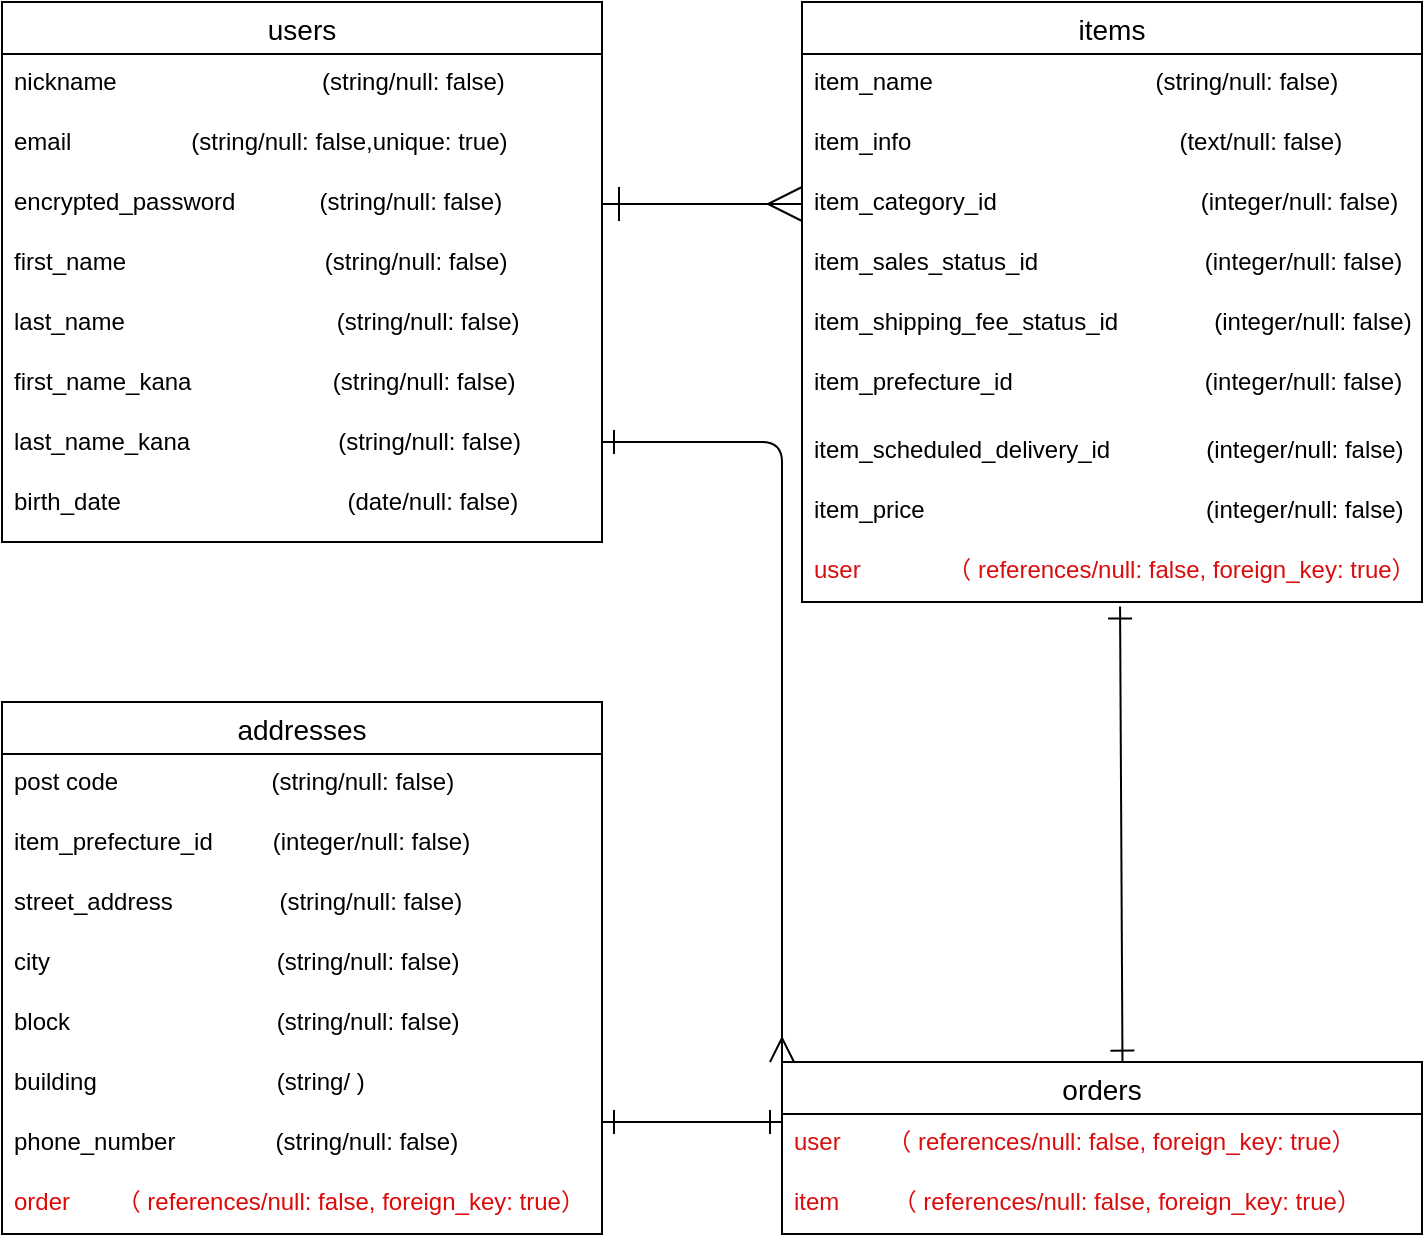 <mxfile>
    <diagram name="ページ2のコピー" id="1yWmw-0icVM-plU6Cr2V">
        <mxGraphModel dx="184" dy="257" grid="1" gridSize="10" guides="1" tooltips="1" connect="1" arrows="1" fold="1" page="1" pageScale="1" pageWidth="827" pageHeight="1169" math="0" shadow="0">
            <root>
                <mxCell id="jetSLZYFZzYKOtMVHGqv-0"/>
                <mxCell id="jetSLZYFZzYKOtMVHGqv-1" parent="jetSLZYFZzYKOtMVHGqv-0"/>
                <mxCell id="jetSLZYFZzYKOtMVHGqv-2" value="users" style="swimlane;fontStyle=0;childLayout=stackLayout;horizontal=1;startSize=26;horizontalStack=0;resizeParent=1;resizeParentMax=0;resizeLast=0;collapsible=1;marginBottom=0;align=center;fontSize=14;" parent="jetSLZYFZzYKOtMVHGqv-1" vertex="1">
                    <mxGeometry x="50" y="20" width="300" height="270" as="geometry"/>
                </mxCell>
                <mxCell id="jetSLZYFZzYKOtMVHGqv-3" value="nickname 　　　                   (string/null: false)" style="text;strokeColor=none;fillColor=none;spacingLeft=4;spacingRight=4;overflow=hidden;rotatable=0;points=[[0,0.5],[1,0.5]];portConstraint=eastwest;fontSize=12;" parent="jetSLZYFZzYKOtMVHGqv-2" vertex="1">
                    <mxGeometry y="26" width="300" height="30" as="geometry"/>
                </mxCell>
                <mxCell id="jetSLZYFZzYKOtMVHGqv-4" value="email　　　　　(string/null: false,unique: true)" style="text;strokeColor=none;fillColor=none;spacingLeft=4;spacingRight=4;overflow=hidden;rotatable=0;points=[[0,0.5],[1,0.5]];portConstraint=eastwest;fontSize=12;" parent="jetSLZYFZzYKOtMVHGqv-2" vertex="1">
                    <mxGeometry y="56" width="300" height="30" as="geometry"/>
                </mxCell>
                <mxCell id="jetSLZYFZzYKOtMVHGqv-5" value="encrypted_password　         (string/null: false)" style="text;strokeColor=none;fillColor=none;spacingLeft=4;spacingRight=4;overflow=hidden;rotatable=0;points=[[0,0.5],[1,0.5]];portConstraint=eastwest;fontSize=12;" parent="jetSLZYFZzYKOtMVHGqv-2" vertex="1">
                    <mxGeometry y="86" width="300" height="30" as="geometry"/>
                </mxCell>
                <mxCell id="jetSLZYFZzYKOtMVHGqv-6" value="first_name　　　                   (string/null: false)&#10; &#10;" style="text;strokeColor=none;fillColor=none;spacingLeft=4;spacingRight=4;overflow=hidden;rotatable=0;points=[[0,0.5],[1,0.5]];portConstraint=eastwest;fontSize=12;" parent="jetSLZYFZzYKOtMVHGqv-2" vertex="1">
                    <mxGeometry y="116" width="300" height="30" as="geometry"/>
                </mxCell>
                <mxCell id="jetSLZYFZzYKOtMVHGqv-7" value="last_name　　　                     (string/null: false)" style="text;strokeColor=none;fillColor=none;spacingLeft=4;spacingRight=4;overflow=hidden;rotatable=0;points=[[0,0.5],[1,0.5]];portConstraint=eastwest;fontSize=12;" parent="jetSLZYFZzYKOtMVHGqv-2" vertex="1">
                    <mxGeometry y="146" width="300" height="30" as="geometry"/>
                </mxCell>
                <mxCell id="jetSLZYFZzYKOtMVHGqv-8" value="first_name_kana　　              (string/null: false)" style="text;strokeColor=none;fillColor=none;spacingLeft=4;spacingRight=4;overflow=hidden;rotatable=0;points=[[0,0.5],[1,0.5]];portConstraint=eastwest;fontSize=12;" parent="jetSLZYFZzYKOtMVHGqv-2" vertex="1">
                    <mxGeometry y="176" width="300" height="30" as="geometry"/>
                </mxCell>
                <mxCell id="jetSLZYFZzYKOtMVHGqv-9" value="last_name_kana　　               (string/null: false)" style="text;strokeColor=none;fillColor=none;spacingLeft=4;spacingRight=4;overflow=hidden;rotatable=0;points=[[0,0.5],[1,0.5]];portConstraint=eastwest;fontSize=12;" parent="jetSLZYFZzYKOtMVHGqv-2" vertex="1">
                    <mxGeometry y="206" width="300" height="30" as="geometry"/>
                </mxCell>
                <mxCell id="jetSLZYFZzYKOtMVHGqv-10" value="birth_date　　　　　                (date/null: false)" style="text;strokeColor=none;fillColor=none;spacingLeft=4;spacingRight=4;overflow=hidden;rotatable=0;points=[[0,0.5],[1,0.5]];portConstraint=eastwest;fontSize=12;" parent="jetSLZYFZzYKOtMVHGqv-2" vertex="1">
                    <mxGeometry y="236" width="300" height="34" as="geometry"/>
                </mxCell>
                <mxCell id="jetSLZYFZzYKOtMVHGqv-11" value="items" style="swimlane;fontStyle=0;childLayout=stackLayout;horizontal=1;startSize=26;horizontalStack=0;resizeParent=1;resizeParentMax=0;resizeLast=0;collapsible=1;marginBottom=0;align=center;fontSize=14;" parent="jetSLZYFZzYKOtMVHGqv-1" vertex="1">
                    <mxGeometry x="450" y="20" width="310" height="300" as="geometry"/>
                </mxCell>
                <mxCell id="jetSLZYFZzYKOtMVHGqv-12" value="item_name 　　　　                  (string/null: false)&#10;　" style="text;strokeColor=none;fillColor=none;spacingLeft=4;spacingRight=4;overflow=hidden;rotatable=0;points=[[0,0.5],[1,0.5]];portConstraint=eastwest;fontSize=12;" parent="jetSLZYFZzYKOtMVHGqv-11" vertex="1">
                    <mxGeometry y="26" width="310" height="30" as="geometry"/>
                </mxCell>
                <mxCell id="jetSLZYFZzYKOtMVHGqv-13" value="item_info　　                                 (text/null: false)" style="text;strokeColor=none;fillColor=none;spacingLeft=4;spacingRight=4;overflow=hidden;rotatable=0;points=[[0,0.5],[1,0.5]];portConstraint=eastwest;fontSize=12;" parent="jetSLZYFZzYKOtMVHGqv-11" vertex="1">
                    <mxGeometry y="56" width="310" height="30" as="geometry"/>
                </mxCell>
                <mxCell id="jetSLZYFZzYKOtMVHGqv-14" value="item_category_id 　　　　　        　(integer/null: false)&#10;　　　　　" style="text;strokeColor=none;fillColor=none;spacingLeft=4;spacingRight=4;overflow=hidden;rotatable=0;points=[[0,0.5],[1,0.5]];portConstraint=eastwest;fontSize=12;" parent="jetSLZYFZzYKOtMVHGqv-11" vertex="1">
                    <mxGeometry y="86" width="310" height="30" as="geometry"/>
                </mxCell>
                <mxCell id="jetSLZYFZzYKOtMVHGqv-15" value="item_sales_status_id　　　　       　(integer/null: false)" style="text;strokeColor=none;fillColor=none;spacingLeft=4;spacingRight=4;overflow=hidden;rotatable=0;points=[[0,0.5],[1,0.5]];portConstraint=eastwest;fontSize=12;" parent="jetSLZYFZzYKOtMVHGqv-11" vertex="1">
                    <mxGeometry y="116" width="310" height="30" as="geometry"/>
                </mxCell>
                <mxCell id="jetSLZYFZzYKOtMVHGqv-16" value="item_shipping_fee_status_id　　　　(integer/null: false)" style="text;strokeColor=none;fillColor=none;spacingLeft=4;spacingRight=4;overflow=hidden;rotatable=0;points=[[0,0.5],[1,0.5]];portConstraint=eastwest;fontSize=12;" parent="jetSLZYFZzYKOtMVHGqv-11" vertex="1">
                    <mxGeometry y="146" width="310" height="30" as="geometry"/>
                </mxCell>
                <mxCell id="jetSLZYFZzYKOtMVHGqv-17" value="item_prefecture_id　　　　　　　　(integer/null: false)" style="text;strokeColor=none;fillColor=none;spacingLeft=4;spacingRight=4;overflow=hidden;rotatable=0;points=[[0,0.5],[1,0.5]];portConstraint=eastwest;fontSize=12;" parent="jetSLZYFZzYKOtMVHGqv-11" vertex="1">
                    <mxGeometry y="176" width="310" height="34" as="geometry"/>
                </mxCell>
                <mxCell id="jetSLZYFZzYKOtMVHGqv-18" value="item_scheduled_delivery_id　　　　(integer/null: false)" style="text;strokeColor=none;fillColor=none;spacingLeft=4;spacingRight=4;overflow=hidden;rotatable=0;points=[[0,0.5],[1,0.5]];portConstraint=eastwest;fontSize=12;" parent="jetSLZYFZzYKOtMVHGqv-11" vertex="1">
                    <mxGeometry y="210" width="310" height="30" as="geometry"/>
                </mxCell>
                <mxCell id="jetSLZYFZzYKOtMVHGqv-19" value="item_price　　　　　　　                 (integer/null: false)" style="text;strokeColor=none;fillColor=none;spacingLeft=4;spacingRight=4;overflow=hidden;rotatable=0;points=[[0,0.5],[1,0.5]];portConstraint=eastwest;fontSize=12;" parent="jetSLZYFZzYKOtMVHGqv-11" vertex="1">
                    <mxGeometry y="240" width="310" height="30" as="geometry"/>
                </mxCell>
                <mxCell id="jetSLZYFZzYKOtMVHGqv-20" value="user             （ references/null: false, foreign_key: true）" style="text;spacingLeft=4;spacingRight=4;overflow=hidden;rotatable=0;points=[[0,0.5],[1,0.5]];portConstraint=eastwest;fontSize=12;fontColor=#d90d0d;" parent="jetSLZYFZzYKOtMVHGqv-11" vertex="1">
                    <mxGeometry y="270" width="310" height="30" as="geometry"/>
                </mxCell>
                <mxCell id="jetSLZYFZzYKOtMVHGqv-21" value="orders" style="swimlane;fontStyle=0;childLayout=stackLayout;horizontal=1;startSize=26;horizontalStack=0;resizeParent=1;resizeParentMax=0;resizeLast=0;collapsible=1;marginBottom=0;align=center;fontSize=14;" parent="jetSLZYFZzYKOtMVHGqv-1" vertex="1">
                    <mxGeometry x="440" y="550" width="320" height="86" as="geometry"/>
                </mxCell>
                <mxCell id="1" value="user       （ references/null: false, foreign_key: true）" style="text;spacingLeft=4;spacingRight=4;overflow=hidden;rotatable=0;points=[[0,0.5],[1,0.5]];portConstraint=eastwest;fontSize=12;fontColor=#d90d0d;" vertex="1" parent="jetSLZYFZzYKOtMVHGqv-21">
                    <mxGeometry y="26" width="320" height="30" as="geometry"/>
                </mxCell>
                <mxCell id="2" value="item        （ references/null: false, foreign_key: true）" style="text;spacingLeft=4;spacingRight=4;overflow=hidden;rotatable=0;points=[[0,0.5],[1,0.5]];portConstraint=eastwest;fontSize=12;fontColor=#d90d0d;" vertex="1" parent="jetSLZYFZzYKOtMVHGqv-21">
                    <mxGeometry y="56" width="320" height="30" as="geometry"/>
                </mxCell>
                <mxCell id="4" style="edgeStyle=none;html=1;startArrow=ERone;startFill=0;endArrow=ERone;endFill=0;startSize=10;endSize=10;" edge="1" parent="jetSLZYFZzYKOtMVHGqv-1">
                    <mxGeometry relative="1" as="geometry">
                        <mxPoint x="350" y="580" as="sourcePoint"/>
                        <mxPoint x="440" y="580" as="targetPoint"/>
                        <Array as="points"/>
                    </mxGeometry>
                </mxCell>
                <mxCell id="jetSLZYFZzYKOtMVHGqv-30" value="addresses" style="swimlane;fontStyle=0;childLayout=stackLayout;horizontal=1;startSize=26;horizontalStack=0;resizeParent=1;resizeParentMax=0;resizeLast=0;collapsible=1;marginBottom=0;align=center;fontSize=14;" parent="jetSLZYFZzYKOtMVHGqv-1" vertex="1">
                    <mxGeometry x="50" y="370" width="300" height="266" as="geometry"/>
                </mxCell>
                <mxCell id="jetSLZYFZzYKOtMVHGqv-31" value="post code　　　　　     (string/null: false)" style="text;strokeColor=none;fillColor=none;spacingLeft=4;spacingRight=4;overflow=hidden;rotatable=0;points=[[0,0.5],[1,0.5]];portConstraint=eastwest;fontSize=12;" parent="jetSLZYFZzYKOtMVHGqv-30" vertex="1">
                    <mxGeometry y="26" width="300" height="30" as="geometry"/>
                </mxCell>
                <mxCell id="jetSLZYFZzYKOtMVHGqv-32" value="item_prefecture_id         (integer/null: false)" style="text;strokeColor=none;fillColor=none;spacingLeft=4;spacingRight=4;overflow=hidden;rotatable=0;points=[[0,0.5],[1,0.5]];portConstraint=eastwest;fontSize=12;" parent="jetSLZYFZzYKOtMVHGqv-30" vertex="1">
                    <mxGeometry y="56" width="300" height="30" as="geometry"/>
                </mxCell>
                <mxCell id="jetSLZYFZzYKOtMVHGqv-33" value="street_address                (string/null: false)&#10; " style="text;strokeColor=none;fillColor=none;spacingLeft=4;spacingRight=4;overflow=hidden;rotatable=0;points=[[0,0.5],[1,0.5]];portConstraint=eastwest;fontSize=12;" parent="jetSLZYFZzYKOtMVHGqv-30" vertex="1">
                    <mxGeometry y="86" width="300" height="30" as="geometry"/>
                </mxCell>
                <mxCell id="jetSLZYFZzYKOtMVHGqv-34" value="city                                  (string/null: false)" style="text;strokeColor=none;fillColor=none;spacingLeft=4;spacingRight=4;overflow=hidden;rotatable=0;points=[[0,0.5],[1,0.5]];portConstraint=eastwest;fontSize=12;" parent="jetSLZYFZzYKOtMVHGqv-30" vertex="1">
                    <mxGeometry y="116" width="300" height="30" as="geometry"/>
                </mxCell>
                <mxCell id="6" value="block                               (string/null: false)" style="text;strokeColor=none;fillColor=none;spacingLeft=4;spacingRight=4;overflow=hidden;rotatable=0;points=[[0,0.5],[1,0.5]];portConstraint=eastwest;fontSize=12;" vertex="1" parent="jetSLZYFZzYKOtMVHGqv-30">
                    <mxGeometry y="146" width="300" height="30" as="geometry"/>
                </mxCell>
                <mxCell id="7" value="building                           (string/ )" style="text;strokeColor=none;fillColor=none;spacingLeft=4;spacingRight=4;overflow=hidden;rotatable=0;points=[[0,0.5],[1,0.5]];portConstraint=eastwest;fontSize=12;" vertex="1" parent="jetSLZYFZzYKOtMVHGqv-30">
                    <mxGeometry y="176" width="300" height="30" as="geometry"/>
                </mxCell>
                <mxCell id="jetSLZYFZzYKOtMVHGqv-35" value="phone_number               (string/null: false)" style="text;strokeColor=none;fillColor=none;spacingLeft=4;spacingRight=4;overflow=hidden;rotatable=0;points=[[0,0.5],[1,0.5]];portConstraint=eastwest;fontSize=12;" parent="jetSLZYFZzYKOtMVHGqv-30" vertex="1">
                    <mxGeometry y="206" width="300" height="30" as="geometry"/>
                </mxCell>
                <mxCell id="jetSLZYFZzYKOtMVHGqv-36" value="order       （ references/null: false, foreign_key: true）" style="text;strokeColor=none;fillColor=none;spacingLeft=4;spacingRight=4;overflow=hidden;rotatable=0;points=[[0,0.5],[1,0.5]];portConstraint=eastwest;fontSize=12;fontColor=#dd0808;" parent="jetSLZYFZzYKOtMVHGqv-30" vertex="1">
                    <mxGeometry y="236" width="300" height="30" as="geometry"/>
                </mxCell>
                <mxCell id="jetSLZYFZzYKOtMVHGqv-37" style="edgeStyle=none;shape=connector;rounded=1;html=1;exitX=1;exitY=0.5;exitDx=0;exitDy=0;entryX=0;entryY=0.5;entryDx=0;entryDy=0;labelBackgroundColor=default;strokeColor=default;fontFamily=Helvetica;fontSize=12;fontColor=default;endArrow=ERmany;endFill=0;endSize=15;startArrow=ERone;startFill=0;startSize=15;" parent="jetSLZYFZzYKOtMVHGqv-1" source="jetSLZYFZzYKOtMVHGqv-5" target="jetSLZYFZzYKOtMVHGqv-14" edge="1">
                    <mxGeometry relative="1" as="geometry"/>
                </mxCell>
                <mxCell id="jetSLZYFZzYKOtMVHGqv-40" style="edgeStyle=none;shape=connector;rounded=1;html=1;labelBackgroundColor=default;strokeColor=default;fontFamily=Helvetica;fontSize=12;fontColor=default;startArrow=ERone;startFill=0;endArrow=ERone;endFill=0;endSize=10;startSize=10;exitX=0.513;exitY=1.074;exitDx=0;exitDy=0;exitPerimeter=0;entryX=0.532;entryY=0.004;entryDx=0;entryDy=0;entryPerimeter=0;" parent="jetSLZYFZzYKOtMVHGqv-1" source="jetSLZYFZzYKOtMVHGqv-20" target="jetSLZYFZzYKOtMVHGqv-21" edge="1">
                    <mxGeometry relative="1" as="geometry">
                        <mxPoint x="610" y="400" as="sourcePoint"/>
                        <mxPoint x="606" y="540" as="targetPoint"/>
                        <Array as="points"/>
                    </mxGeometry>
                </mxCell>
                <mxCell id="0" style="edgeStyle=none;shape=connector;rounded=1;html=1;exitX=1;exitY=0.5;exitDx=0;exitDy=0;entryX=0;entryY=0;entryDx=0;entryDy=0;labelBackgroundColor=default;strokeColor=default;fontFamily=Helvetica;fontSize=12;fontColor=default;endArrow=ERmany;endFill=0;endSize=10;startArrow=ERone;startFill=0;startSize=10;" edge="1" parent="jetSLZYFZzYKOtMVHGqv-1" target="jetSLZYFZzYKOtMVHGqv-21">
                    <mxGeometry relative="1" as="geometry">
                        <mxPoint x="350" y="240" as="sourcePoint"/>
                        <mxPoint x="450" y="240" as="targetPoint"/>
                        <Array as="points">
                            <mxPoint x="440" y="240"/>
                        </Array>
                    </mxGeometry>
                </mxCell>
            </root>
        </mxGraphModel>
    </diagram>
</mxfile>